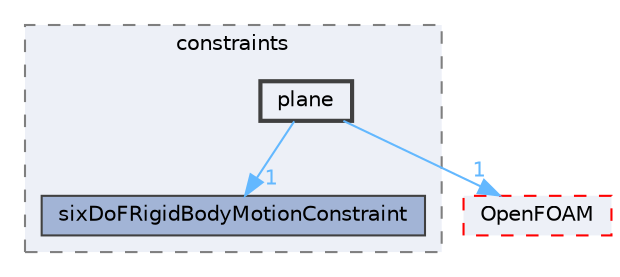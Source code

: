 digraph "src/sixDoFRigidBodyMotion/sixDoFRigidBodyMotion/constraints/plane"
{
 // LATEX_PDF_SIZE
  bgcolor="transparent";
  edge [fontname=Helvetica,fontsize=10,labelfontname=Helvetica,labelfontsize=10];
  node [fontname=Helvetica,fontsize=10,shape=box,height=0.2,width=0.4];
  compound=true
  subgraph clusterdir_a3fa1b3e93b4dbff76eabd3f1d052245 {
    graph [ bgcolor="#edf0f7", pencolor="grey50", label="constraints", fontname=Helvetica,fontsize=10 style="filled,dashed", URL="dir_a3fa1b3e93b4dbff76eabd3f1d052245.html",tooltip=""]
  dir_891fd279f962f2a32e570146a8fe449d [label="sixDoFRigidBodyMotionConstraint", fillcolor="#a2b4d6", color="grey25", style="filled", URL="dir_891fd279f962f2a32e570146a8fe449d.html",tooltip=""];
  dir_154f6ee11dff5a25ece6ce4526926f07 [label="plane", fillcolor="#edf0f7", color="grey25", style="filled,bold", URL="dir_154f6ee11dff5a25ece6ce4526926f07.html",tooltip=""];
  }
  dir_c5473ff19b20e6ec4dfe5c310b3778a8 [label="OpenFOAM", fillcolor="#edf0f7", color="red", style="filled,dashed", URL="dir_c5473ff19b20e6ec4dfe5c310b3778a8.html",tooltip=""];
  dir_154f6ee11dff5a25ece6ce4526926f07->dir_891fd279f962f2a32e570146a8fe449d [headlabel="1", labeldistance=1.5 headhref="dir_002925_003564.html" href="dir_002925_003564.html" color="steelblue1" fontcolor="steelblue1"];
  dir_154f6ee11dff5a25ece6ce4526926f07->dir_c5473ff19b20e6ec4dfe5c310b3778a8 [headlabel="1", labeldistance=1.5 headhref="dir_002925_002695.html" href="dir_002925_002695.html" color="steelblue1" fontcolor="steelblue1"];
}

